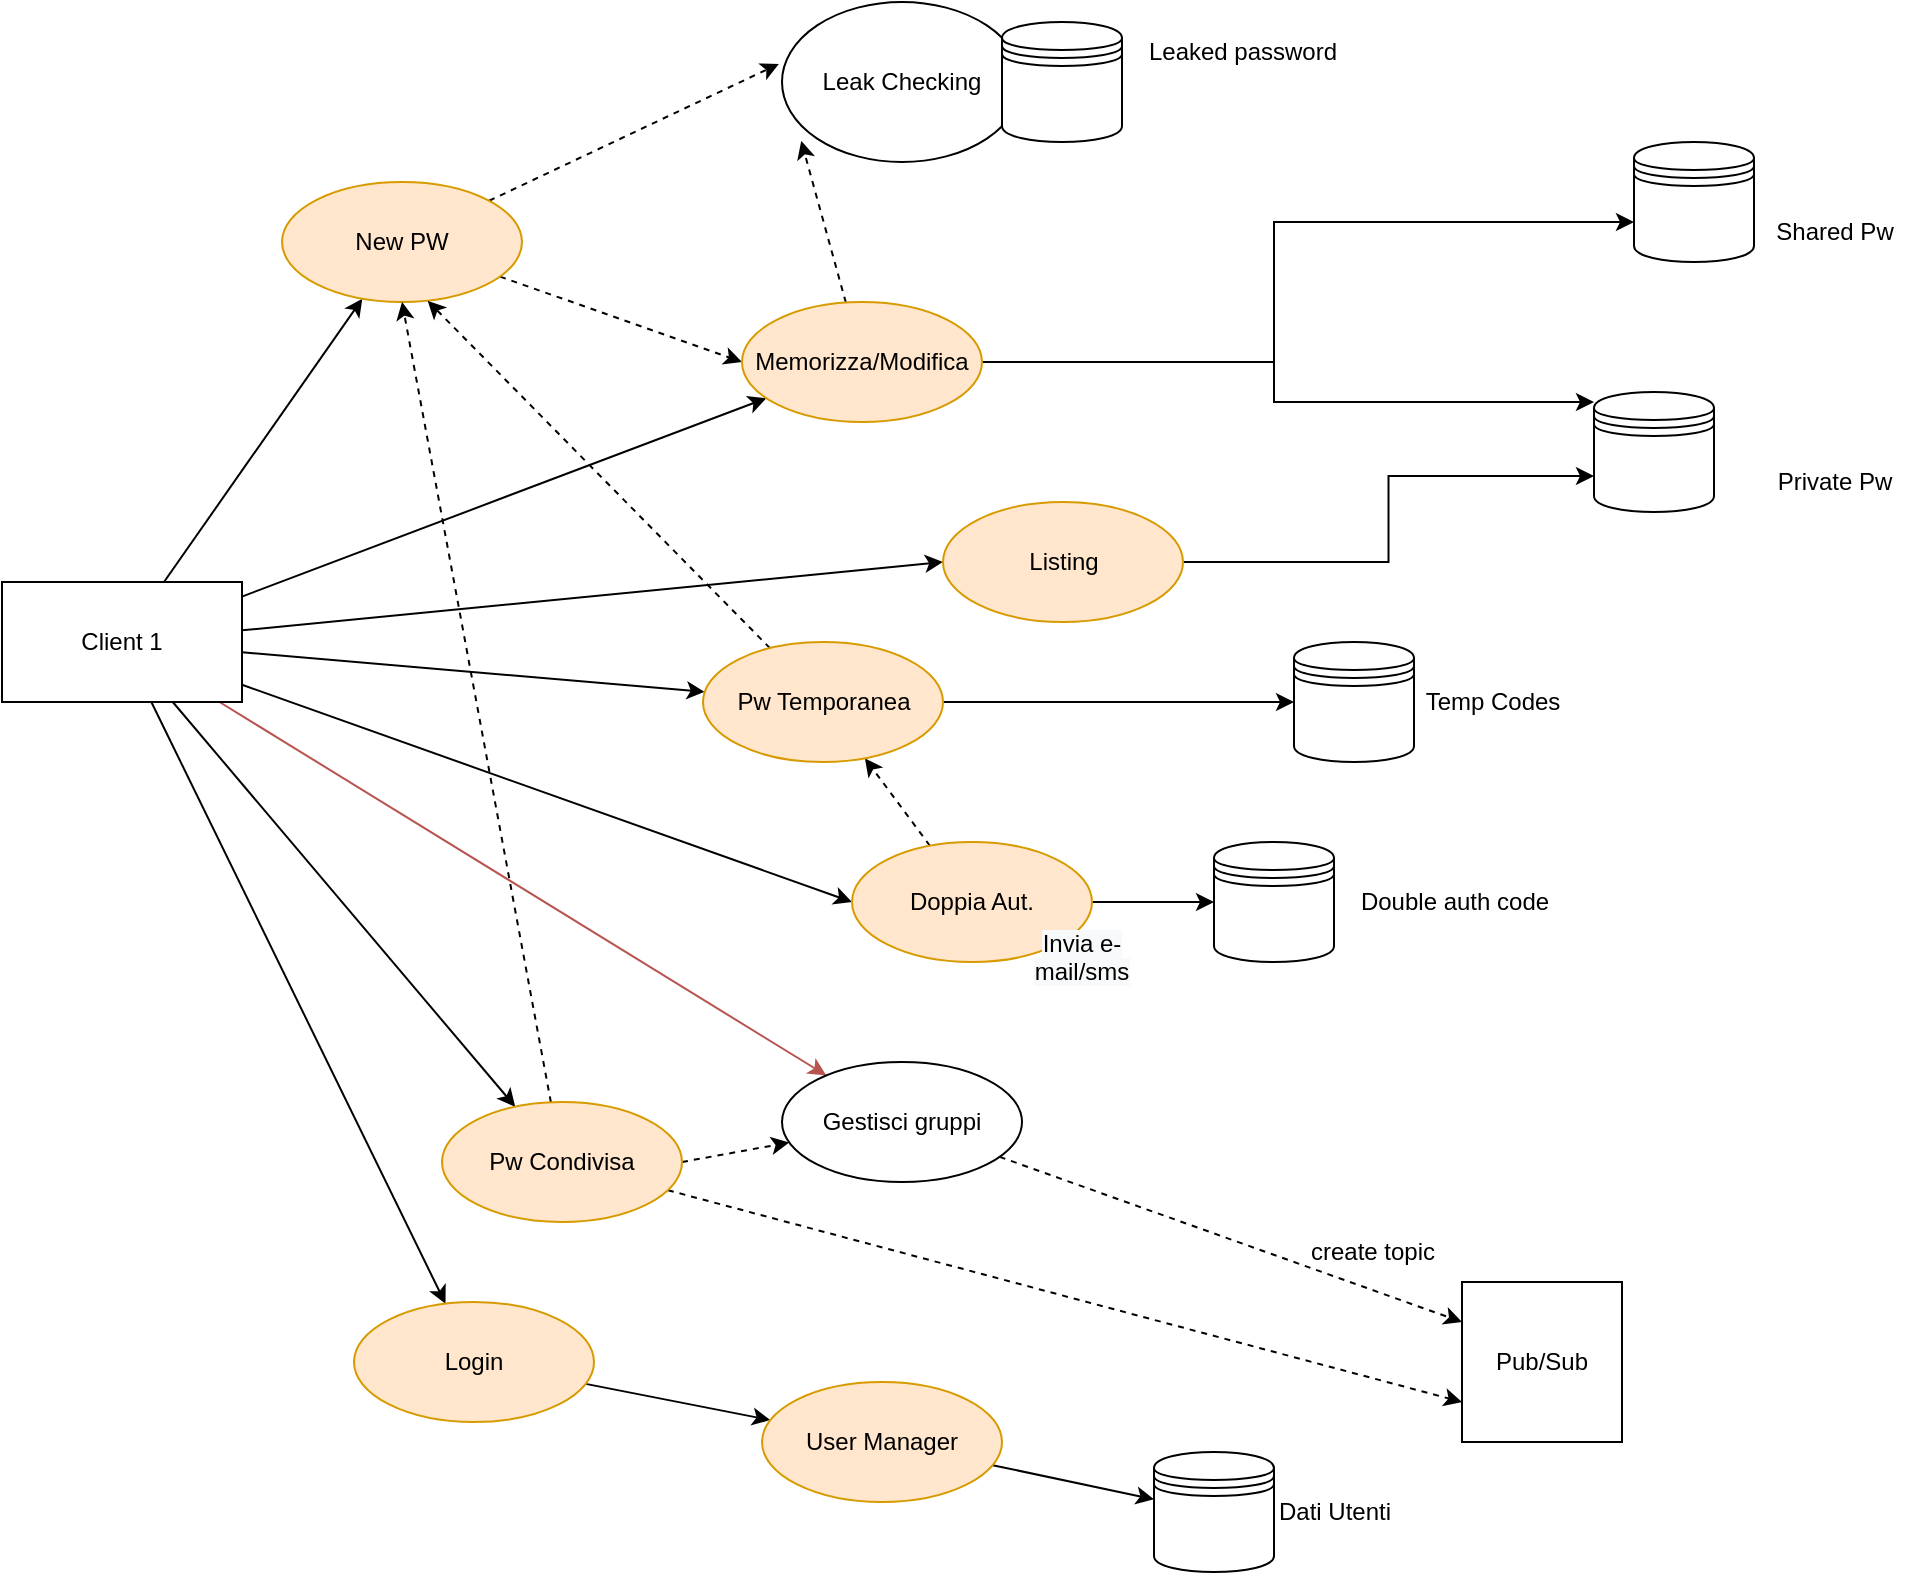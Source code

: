 <mxfile version="20.3.0" type="device" pages="2"><diagram id="UUCusDJRwvOWcmbjpkjF" name="Pagina-1"><mxGraphModel dx="1102" dy="573" grid="1" gridSize="10" guides="1" tooltips="1" connect="1" arrows="1" fold="1" page="1" pageScale="1" pageWidth="1169" pageHeight="827" math="0" shadow="0"><root><mxCell id="0"/><mxCell id="1" parent="0"/><mxCell id="Vb5rUXYP3gqTaUBt1HR9-3" value="" style="rounded=0;orthogonalLoop=1;jettySize=auto;html=1;" parent="1" source="Vb5rUXYP3gqTaUBt1HR9-1" target="Vb5rUXYP3gqTaUBt1HR9-2" edge="1"><mxGeometry relative="1" as="geometry"/></mxCell><mxCell id="Vb5rUXYP3gqTaUBt1HR9-5" value="" style="rounded=0;orthogonalLoop=1;jettySize=auto;html=1;" parent="1" source="Vb5rUXYP3gqTaUBt1HR9-1" target="Vb5rUXYP3gqTaUBt1HR9-4" edge="1"><mxGeometry relative="1" as="geometry"/></mxCell><mxCell id="Vb5rUXYP3gqTaUBt1HR9-7" value="" style="rounded=0;orthogonalLoop=1;jettySize=auto;html=1;entryX=0;entryY=0.5;entryDx=0;entryDy=0;" parent="1" source="Vb5rUXYP3gqTaUBt1HR9-1" target="Vb5rUXYP3gqTaUBt1HR9-6" edge="1"><mxGeometry relative="1" as="geometry"/></mxCell><mxCell id="Vb5rUXYP3gqTaUBt1HR9-9" value="" style="rounded=0;orthogonalLoop=1;jettySize=auto;html=1;entryX=0;entryY=0.5;entryDx=0;entryDy=0;" parent="1" source="Vb5rUXYP3gqTaUBt1HR9-1" target="Vb5rUXYP3gqTaUBt1HR9-8" edge="1"><mxGeometry relative="1" as="geometry"/></mxCell><mxCell id="Vb5rUXYP3gqTaUBt1HR9-12" value="" style="rounded=0;orthogonalLoop=1;jettySize=auto;html=1;" parent="1" source="Vb5rUXYP3gqTaUBt1HR9-1" target="Vb5rUXYP3gqTaUBt1HR9-11" edge="1"><mxGeometry relative="1" as="geometry"/></mxCell><mxCell id="Vb5rUXYP3gqTaUBt1HR9-14" value="" style="rounded=0;orthogonalLoop=1;jettySize=auto;html=1;" parent="1" source="Vb5rUXYP3gqTaUBt1HR9-1" target="Vb5rUXYP3gqTaUBt1HR9-13" edge="1"><mxGeometry relative="1" as="geometry"/></mxCell><mxCell id="Vb5rUXYP3gqTaUBt1HR9-36" style="edgeStyle=none;rounded=0;orthogonalLoop=1;jettySize=auto;html=1;fillColor=#f8cecc;strokeColor=#b85450;strokeWidth=1;" parent="1" source="Vb5rUXYP3gqTaUBt1HR9-1" target="Vb5rUXYP3gqTaUBt1HR9-32" edge="1"><mxGeometry relative="1" as="geometry"/></mxCell><mxCell id="fRoo_rfe7yDwYuq-PMuJ-3" style="rounded=0;orthogonalLoop=1;jettySize=auto;html=1;" parent="1" source="Vb5rUXYP3gqTaUBt1HR9-1" target="fRoo_rfe7yDwYuq-PMuJ-2" edge="1"><mxGeometry relative="1" as="geometry"/></mxCell><mxCell id="Vb5rUXYP3gqTaUBt1HR9-1" value="Client 1" style="rounded=0;whiteSpace=wrap;html=1;" parent="1" vertex="1"><mxGeometry x="174" y="320" width="120" height="60" as="geometry"/></mxCell><mxCell id="Vb5rUXYP3gqTaUBt1HR9-16" style="edgeStyle=none;rounded=0;orthogonalLoop=1;jettySize=auto;html=1;entryX=-0.013;entryY=0.387;entryDx=0;entryDy=0;entryPerimeter=0;dashed=1;" parent="1" source="Vb5rUXYP3gqTaUBt1HR9-2" target="Vb5rUXYP3gqTaUBt1HR9-15" edge="1"><mxGeometry relative="1" as="geometry"/></mxCell><mxCell id="Vb5rUXYP3gqTaUBt1HR9-20" style="edgeStyle=none;rounded=0;orthogonalLoop=1;jettySize=auto;html=1;entryX=0;entryY=0.5;entryDx=0;entryDy=0;dashed=1;" parent="1" source="Vb5rUXYP3gqTaUBt1HR9-2" target="Vb5rUXYP3gqTaUBt1HR9-4" edge="1"><mxGeometry relative="1" as="geometry"/></mxCell><mxCell id="Vb5rUXYP3gqTaUBt1HR9-2" value="New PW" style="ellipse;whiteSpace=wrap;html=1;rounded=0;fillColor=#ffe6cc;strokeColor=#d79b00;" parent="1" vertex="1"><mxGeometry x="314" y="120" width="120" height="60" as="geometry"/></mxCell><mxCell id="Vb5rUXYP3gqTaUBt1HR9-19" style="edgeStyle=none;rounded=0;orthogonalLoop=1;jettySize=auto;html=1;entryX=0.08;entryY=0.868;entryDx=0;entryDy=0;entryPerimeter=0;dashed=1;" parent="1" source="Vb5rUXYP3gqTaUBt1HR9-4" target="Vb5rUXYP3gqTaUBt1HR9-15" edge="1"><mxGeometry relative="1" as="geometry"/></mxCell><mxCell id="PLNfu6Ao1gQfMwAYnARq-2" style="edgeStyle=orthogonalEdgeStyle;rounded=0;orthogonalLoop=1;jettySize=auto;html=1;" parent="1" source="Vb5rUXYP3gqTaUBt1HR9-4" target="Vb5rUXYP3gqTaUBt1HR9-39" edge="1"><mxGeometry relative="1" as="geometry"><Array as="points"><mxPoint x="810" y="210"/><mxPoint x="810" y="140"/></Array></mxGeometry></mxCell><mxCell id="PLNfu6Ao1gQfMwAYnARq-3" style="edgeStyle=orthogonalEdgeStyle;rounded=0;orthogonalLoop=1;jettySize=auto;html=1;" parent="1" source="Vb5rUXYP3gqTaUBt1HR9-4" target="Vb5rUXYP3gqTaUBt1HR9-41" edge="1"><mxGeometry relative="1" as="geometry"><Array as="points"><mxPoint x="810" y="210"/><mxPoint x="810" y="230"/></Array></mxGeometry></mxCell><mxCell id="Vb5rUXYP3gqTaUBt1HR9-4" value="Memorizza/Modifica" style="ellipse;whiteSpace=wrap;html=1;rounded=0;fillColor=#ffe6cc;strokeColor=#d79b00;" parent="1" vertex="1"><mxGeometry x="544" y="180" width="120" height="60" as="geometry"/></mxCell><mxCell id="PLNfu6Ao1gQfMwAYnARq-6" style="edgeStyle=orthogonalEdgeStyle;rounded=0;orthogonalLoop=1;jettySize=auto;html=1;entryX=0;entryY=0.7;entryDx=0;entryDy=0;" parent="1" source="Vb5rUXYP3gqTaUBt1HR9-6" target="Vb5rUXYP3gqTaUBt1HR9-41" edge="1"><mxGeometry relative="1" as="geometry"/></mxCell><mxCell id="Vb5rUXYP3gqTaUBt1HR9-6" value="Listing" style="ellipse;whiteSpace=wrap;html=1;rounded=0;fillColor=#ffe6cc;strokeColor=#d79b00;" parent="1" vertex="1"><mxGeometry x="644.5" y="280" width="120" height="60" as="geometry"/></mxCell><mxCell id="Vb5rUXYP3gqTaUBt1HR9-26" style="edgeStyle=none;rounded=0;orthogonalLoop=1;jettySize=auto;html=1;dashed=1;" parent="1" source="Vb5rUXYP3gqTaUBt1HR9-8" target="Vb5rUXYP3gqTaUBt1HR9-11" edge="1"><mxGeometry relative="1" as="geometry"/></mxCell><mxCell id="UCqGeiVONAWza-xplTze-1" style="edgeStyle=orthogonalEdgeStyle;rounded=0;orthogonalLoop=1;jettySize=auto;html=1;entryX=0;entryY=0.5;entryDx=0;entryDy=0;" parent="1" source="Vb5rUXYP3gqTaUBt1HR9-8" target="Vb5rUXYP3gqTaUBt1HR9-42" edge="1"><mxGeometry relative="1" as="geometry"/></mxCell><mxCell id="Vb5rUXYP3gqTaUBt1HR9-8" value="Doppia Aut." style="ellipse;whiteSpace=wrap;html=1;rounded=0;fillColor=#ffe6cc;strokeColor=#d79b00;" parent="1" vertex="1"><mxGeometry x="599" y="450" width="120" height="60" as="geometry"/></mxCell><mxCell id="Vb5rUXYP3gqTaUBt1HR9-17" style="edgeStyle=none;rounded=0;orthogonalLoop=1;jettySize=auto;html=1;entryX=0.607;entryY=0.99;entryDx=0;entryDy=0;entryPerimeter=0;dashed=1;" parent="1" source="Vb5rUXYP3gqTaUBt1HR9-11" target="Vb5rUXYP3gqTaUBt1HR9-2" edge="1"><mxGeometry relative="1" as="geometry"/></mxCell><mxCell id="PLNfu6Ao1gQfMwAYnARq-11" style="edgeStyle=orthogonalEdgeStyle;rounded=0;orthogonalLoop=1;jettySize=auto;html=1;" parent="1" source="Vb5rUXYP3gqTaUBt1HR9-11" target="Vb5rUXYP3gqTaUBt1HR9-44" edge="1"><mxGeometry relative="1" as="geometry"/></mxCell><mxCell id="Vb5rUXYP3gqTaUBt1HR9-11" value="Pw Temporanea" style="ellipse;whiteSpace=wrap;html=1;rounded=0;fillColor=#ffe6cc;strokeColor=#d79b00;" parent="1" vertex="1"><mxGeometry x="524.5" y="350" width="120" height="60" as="geometry"/></mxCell><mxCell id="Vb5rUXYP3gqTaUBt1HR9-18" style="edgeStyle=none;rounded=0;orthogonalLoop=1;jettySize=auto;html=1;entryX=0.5;entryY=1;entryDx=0;entryDy=0;dashed=1;" parent="1" source="Vb5rUXYP3gqTaUBt1HR9-13" target="Vb5rUXYP3gqTaUBt1HR9-2" edge="1"><mxGeometry relative="1" as="geometry"/></mxCell><mxCell id="Vb5rUXYP3gqTaUBt1HR9-33" value="" style="edgeStyle=none;rounded=0;orthogonalLoop=1;jettySize=auto;html=1;dashed=1;exitX=1;exitY=0.5;exitDx=0;exitDy=0;" parent="1" source="Vb5rUXYP3gqTaUBt1HR9-13" target="Vb5rUXYP3gqTaUBt1HR9-32" edge="1"><mxGeometry relative="1" as="geometry"/></mxCell><mxCell id="Vb5rUXYP3gqTaUBt1HR9-37" style="edgeStyle=none;rounded=0;orthogonalLoop=1;jettySize=auto;html=1;entryX=0;entryY=0.75;entryDx=0;entryDy=0;strokeWidth=1;dashed=1;" parent="1" source="Vb5rUXYP3gqTaUBt1HR9-13" target="Vb5rUXYP3gqTaUBt1HR9-21" edge="1"><mxGeometry relative="1" as="geometry"/></mxCell><mxCell id="Vb5rUXYP3gqTaUBt1HR9-13" value="Pw Condivisa" style="ellipse;whiteSpace=wrap;html=1;rounded=0;fillColor=#ffe6cc;strokeColor=#d79b00;" parent="1" vertex="1"><mxGeometry x="394" y="580" width="120" height="60" as="geometry"/></mxCell><mxCell id="Vb5rUXYP3gqTaUBt1HR9-15" value="Leak Checking" style="ellipse;whiteSpace=wrap;html=1;" parent="1" vertex="1"><mxGeometry x="564" y="30" width="120" height="80" as="geometry"/></mxCell><mxCell id="Vb5rUXYP3gqTaUBt1HR9-21" value="Pub/Sub" style="whiteSpace=wrap;html=1;aspect=fixed;" parent="1" vertex="1"><mxGeometry x="904" y="670" width="80" height="80" as="geometry"/></mxCell><mxCell id="Vb5rUXYP3gqTaUBt1HR9-34" style="edgeStyle=none;rounded=0;orthogonalLoop=1;jettySize=auto;html=1;entryX=0;entryY=0.25;entryDx=0;entryDy=0;dashed=1;" parent="1" source="Vb5rUXYP3gqTaUBt1HR9-32" target="Vb5rUXYP3gqTaUBt1HR9-21" edge="1"><mxGeometry relative="1" as="geometry"/></mxCell><mxCell id="Vb5rUXYP3gqTaUBt1HR9-32" value="Gestisci gruppi" style="ellipse;whiteSpace=wrap;html=1;rounded=0;" parent="1" vertex="1"><mxGeometry x="564" y="560" width="120" height="60" as="geometry"/></mxCell><mxCell id="Vb5rUXYP3gqTaUBt1HR9-35" value="create topic" style="text;html=1;align=center;verticalAlign=middle;resizable=0;points=[];autosize=1;strokeColor=none;fillColor=none;" parent="1" vertex="1"><mxGeometry x="814" y="640" width="90" height="30" as="geometry"/></mxCell><mxCell id="Vb5rUXYP3gqTaUBt1HR9-39" value="" style="shape=datastore;whiteSpace=wrap;html=1;" parent="1" vertex="1"><mxGeometry x="990" y="100" width="60" height="60" as="geometry"/></mxCell><mxCell id="Vb5rUXYP3gqTaUBt1HR9-40" value="" style="shape=datastore;whiteSpace=wrap;html=1;" parent="1" vertex="1"><mxGeometry x="674" y="40" width="60" height="60" as="geometry"/></mxCell><mxCell id="Vb5rUXYP3gqTaUBt1HR9-41" value="" style="shape=datastore;whiteSpace=wrap;html=1;" parent="1" vertex="1"><mxGeometry x="970" y="225" width="60" height="60" as="geometry"/></mxCell><mxCell id="Vb5rUXYP3gqTaUBt1HR9-42" value="" style="shape=datastore;whiteSpace=wrap;html=1;" parent="1" vertex="1"><mxGeometry x="780" y="450" width="60" height="60" as="geometry"/></mxCell><mxCell id="Vb5rUXYP3gqTaUBt1HR9-43" value="" style="shape=datastore;whiteSpace=wrap;html=1;" parent="1" vertex="1"><mxGeometry x="750" y="755" width="60" height="60" as="geometry"/></mxCell><mxCell id="Vb5rUXYP3gqTaUBt1HR9-44" value="" style="shape=datastore;whiteSpace=wrap;html=1;" parent="1" vertex="1"><mxGeometry x="820" y="350" width="60" height="60" as="geometry"/></mxCell><mxCell id="2Z9qXewRexOvl5xdXRLX-1" value="&#xA;&lt;span style=&quot;color: rgb(0, 0, 0); font-family: Helvetica; font-size: 12px; font-style: normal; font-variant-ligatures: normal; font-variant-caps: normal; font-weight: 400; letter-spacing: normal; orphans: 2; text-align: center; text-indent: 0px; text-transform: none; widows: 2; word-spacing: 0px; -webkit-text-stroke-width: 0px; background-color: rgb(248, 249, 250); text-decoration-thickness: initial; text-decoration-style: initial; text-decoration-color: initial; float: none; display: inline !important;&quot;&gt;Invia e-mail/sms&lt;/span&gt;&#xA;&#xA;" style="text;html=1;strokeColor=none;fillColor=none;align=center;verticalAlign=middle;whiteSpace=wrap;rounded=0;" parent="1" vertex="1"><mxGeometry x="684" y="500" width="60" height="30" as="geometry"/></mxCell><mxCell id="PLNfu6Ao1gQfMwAYnARq-4" value="Shared Pw" style="text;html=1;align=center;verticalAlign=middle;resizable=0;points=[];autosize=1;strokeColor=none;fillColor=none;" parent="1" vertex="1"><mxGeometry x="1050" y="130" width="80" height="30" as="geometry"/></mxCell><mxCell id="PLNfu6Ao1gQfMwAYnARq-5" value="Private Pw" style="text;html=1;align=center;verticalAlign=middle;resizable=0;points=[];autosize=1;strokeColor=none;fillColor=none;" parent="1" vertex="1"><mxGeometry x="1050" y="255" width="80" height="30" as="geometry"/></mxCell><mxCell id="PLNfu6Ao1gQfMwAYnARq-7" value="Leaked password" style="text;html=1;align=center;verticalAlign=middle;resizable=0;points=[];autosize=1;strokeColor=none;fillColor=none;" parent="1" vertex="1"><mxGeometry x="734" y="40" width="120" height="30" as="geometry"/></mxCell><mxCell id="PLNfu6Ao1gQfMwAYnARq-8" value="Temp Codes" style="text;html=1;align=center;verticalAlign=middle;resizable=0;points=[];autosize=1;strokeColor=none;fillColor=none;" parent="1" vertex="1"><mxGeometry x="874" y="365" width="90" height="30" as="geometry"/></mxCell><mxCell id="UCqGeiVONAWza-xplTze-2" value="Double auth code" style="text;html=1;align=center;verticalAlign=middle;resizable=0;points=[];autosize=1;strokeColor=none;fillColor=none;" parent="1" vertex="1"><mxGeometry x="840" y="465" width="120" height="30" as="geometry"/></mxCell><mxCell id="fRoo_rfe7yDwYuq-PMuJ-5" value="" style="edgeStyle=none;rounded=0;orthogonalLoop=1;jettySize=auto;html=1;" parent="1" source="fRoo_rfe7yDwYuq-PMuJ-2" target="fRoo_rfe7yDwYuq-PMuJ-4" edge="1"><mxGeometry relative="1" as="geometry"/></mxCell><mxCell id="fRoo_rfe7yDwYuq-PMuJ-2" value="Login" style="ellipse;whiteSpace=wrap;html=1;rounded=0;fillColor=#ffe6cc;strokeColor=#d79b00;" parent="1" vertex="1"><mxGeometry x="350" y="680" width="120" height="60" as="geometry"/></mxCell><mxCell id="fRoo_rfe7yDwYuq-PMuJ-7" style="edgeStyle=none;rounded=0;orthogonalLoop=1;jettySize=auto;html=1;" parent="1" source="fRoo_rfe7yDwYuq-PMuJ-4" target="Vb5rUXYP3gqTaUBt1HR9-43" edge="1"><mxGeometry relative="1" as="geometry"/></mxCell><mxCell id="fRoo_rfe7yDwYuq-PMuJ-4" value="User Manager" style="ellipse;whiteSpace=wrap;html=1;rounded=0;fillColor=#ffe6cc;strokeColor=#d79b00;" parent="1" vertex="1"><mxGeometry x="554" y="720" width="120" height="60" as="geometry"/></mxCell><mxCell id="fRoo_rfe7yDwYuq-PMuJ-6" value="Dati Utenti" style="text;html=1;align=center;verticalAlign=middle;resizable=0;points=[];autosize=1;strokeColor=none;fillColor=none;" parent="1" vertex="1"><mxGeometry x="800" y="770" width="80" height="30" as="geometry"/></mxCell></root></mxGraphModel></diagram><diagram id="Q7xLB0_jH_mq2aIBvIaV" name="Page-2"><mxGraphModel dx="1102" dy="573" grid="1" gridSize="10" guides="1" tooltips="1" connect="1" arrows="1" fold="1" page="1" pageScale="1" pageWidth="850" pageHeight="1100" math="0" shadow="0"><root><mxCell id="0"/><mxCell id="1" parent="0"/><mxCell id="nXnkgjy9Y86yP4b4JsqB-1" value="Users" style="rounded=0;whiteSpace=wrap;html=1;" vertex="1" parent="1"><mxGeometry x="160" y="90" width="120" height="60" as="geometry"/></mxCell><mxCell id="nXnkgjy9Y86yP4b4JsqB-2" value="MasterPasswords" style="whiteSpace=wrap;html=1;" vertex="1" parent="1"><mxGeometry x="160" y="260" width="120" height="60" as="geometry"/></mxCell><mxCell id="nXnkgjy9Y86yP4b4JsqB-3" value="Password Normali" style="whiteSpace=wrap;html=1;" vertex="1" parent="1"><mxGeometry x="570" y="60" width="120" height="60" as="geometry"/></mxCell><mxCell id="nXnkgjy9Y86yP4b4JsqB-5" value="Password shared" style="whiteSpace=wrap;html=1;" vertex="1" parent="1"><mxGeometry x="570" y="190" width="120" height="60" as="geometry"/></mxCell><mxCell id="nXnkgjy9Y86yP4b4JsqB-6" value="Codes (Double auth)" style="whiteSpace=wrap;html=1;" vertex="1" parent="1"><mxGeometry x="570" y="320" width="120" height="60" as="geometry"/></mxCell></root></mxGraphModel></diagram></mxfile>